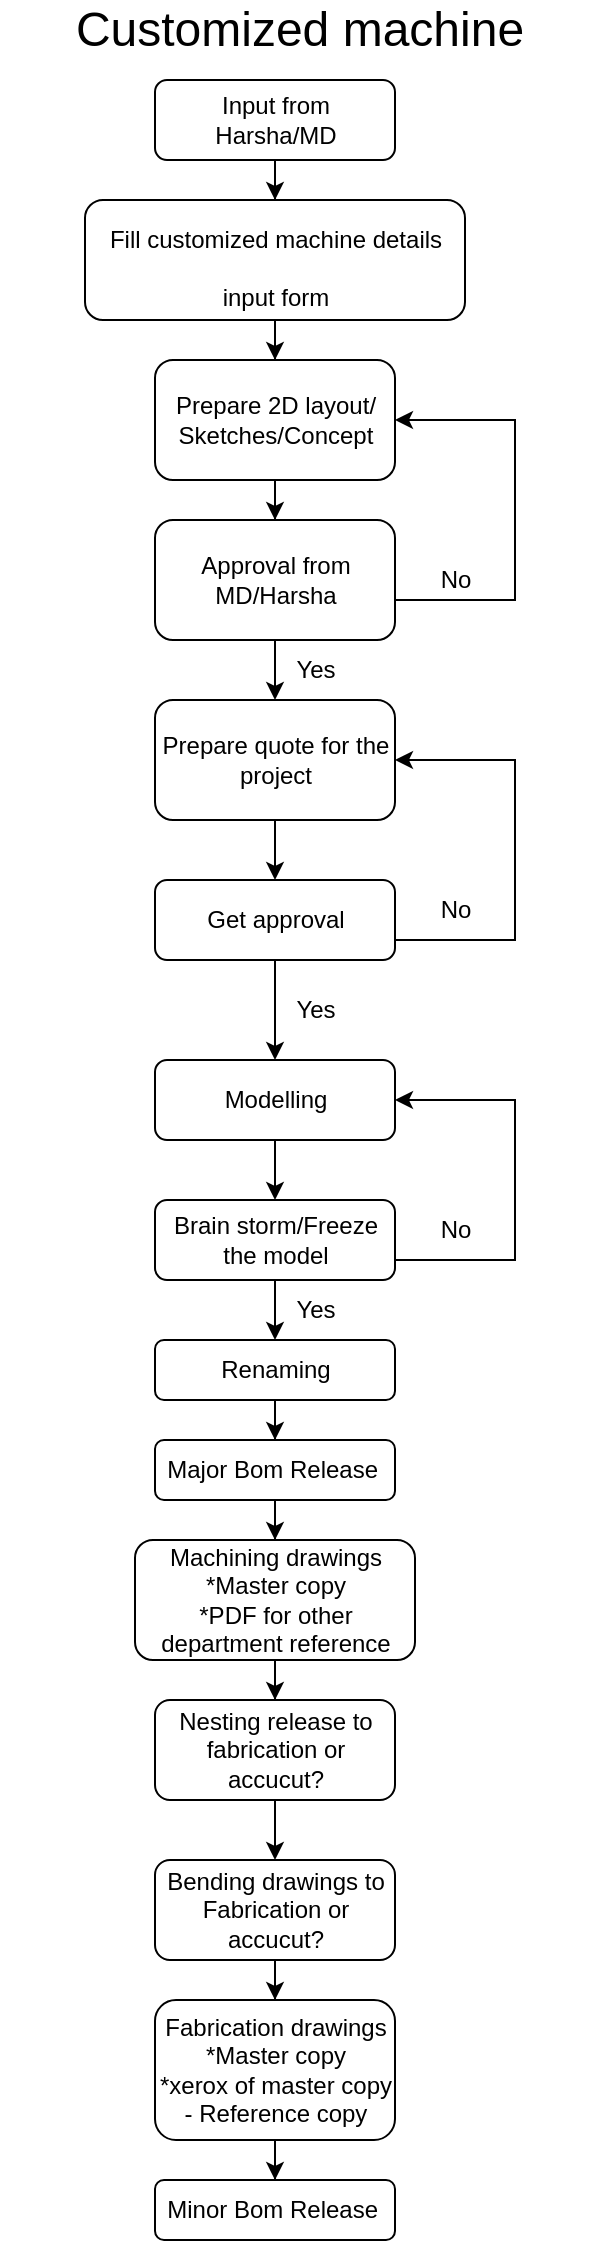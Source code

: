 <mxfile version="20.3.0" type="github">
  <diagram id="C5RBs43oDa-KdzZeNtuy" name="Page-1">
    <mxGraphModel dx="782" dy="470" grid="1" gridSize="10" guides="1" tooltips="1" connect="1" arrows="1" fold="1" page="1" pageScale="1" pageWidth="827" pageHeight="1169" math="0" shadow="0">
      <root>
        <mxCell id="WIyWlLk6GJQsqaUBKTNV-0" />
        <mxCell id="WIyWlLk6GJQsqaUBKTNV-1" parent="WIyWlLk6GJQsqaUBKTNV-0" />
        <mxCell id="jDneJU6gU1Lfz4TUf1gU-5" style="edgeStyle=orthogonalEdgeStyle;rounded=0;orthogonalLoop=1;jettySize=auto;html=1;fontSize=12;" edge="1" parent="WIyWlLk6GJQsqaUBKTNV-1" source="WIyWlLk6GJQsqaUBKTNV-3" target="jDneJU6gU1Lfz4TUf1gU-2">
          <mxGeometry relative="1" as="geometry" />
        </mxCell>
        <mxCell id="WIyWlLk6GJQsqaUBKTNV-3" value="Input from Harsha/MD" style="rounded=1;whiteSpace=wrap;html=1;fontSize=12;glass=0;strokeWidth=1;shadow=0;" parent="WIyWlLk6GJQsqaUBKTNV-1" vertex="1">
          <mxGeometry x="341.5" y="40" width="120" height="40" as="geometry" />
        </mxCell>
        <mxCell id="jDneJU6gU1Lfz4TUf1gU-0" value="&lt;font style=&quot;font-size: 24px;&quot;&gt;Customized machine&lt;/font&gt;" style="text;html=1;strokeColor=none;fillColor=none;align=center;verticalAlign=middle;whiteSpace=wrap;rounded=0;" vertex="1" parent="WIyWlLk6GJQsqaUBKTNV-1">
          <mxGeometry x="264" width="300" height="30" as="geometry" />
        </mxCell>
        <mxCell id="jDneJU6gU1Lfz4TUf1gU-4" style="edgeStyle=orthogonalEdgeStyle;rounded=0;orthogonalLoop=1;jettySize=auto;html=1;entryX=0.5;entryY=0;entryDx=0;entryDy=0;fontSize=12;" edge="1" parent="WIyWlLk6GJQsqaUBKTNV-1" source="jDneJU6gU1Lfz4TUf1gU-2" target="jDneJU6gU1Lfz4TUf1gU-3">
          <mxGeometry relative="1" as="geometry" />
        </mxCell>
        <mxCell id="jDneJU6gU1Lfz4TUf1gU-2" value="&lt;span style=&quot;font-size: 12px;&quot;&gt;Fill customized machine details input form&lt;/span&gt;" style="rounded=1;whiteSpace=wrap;html=1;fontSize=24;" vertex="1" parent="WIyWlLk6GJQsqaUBKTNV-1">
          <mxGeometry x="306.5" y="100" width="190" height="60" as="geometry" />
        </mxCell>
        <mxCell id="jDneJU6gU1Lfz4TUf1gU-7" style="edgeStyle=orthogonalEdgeStyle;rounded=0;orthogonalLoop=1;jettySize=auto;html=1;fontSize=12;" edge="1" parent="WIyWlLk6GJQsqaUBKTNV-1" source="jDneJU6gU1Lfz4TUf1gU-3" target="jDneJU6gU1Lfz4TUf1gU-6">
          <mxGeometry relative="1" as="geometry" />
        </mxCell>
        <mxCell id="jDneJU6gU1Lfz4TUf1gU-3" value="Prepare 2D layout/ Sketches/Concept" style="rounded=1;whiteSpace=wrap;html=1;fontSize=12;" vertex="1" parent="WIyWlLk6GJQsqaUBKTNV-1">
          <mxGeometry x="341.5" y="180" width="120" height="60" as="geometry" />
        </mxCell>
        <mxCell id="jDneJU6gU1Lfz4TUf1gU-8" style="edgeStyle=orthogonalEdgeStyle;rounded=0;orthogonalLoop=1;jettySize=auto;html=1;fontSize=12;entryX=1;entryY=0.5;entryDx=0;entryDy=0;" edge="1" parent="WIyWlLk6GJQsqaUBKTNV-1" source="jDneJU6gU1Lfz4TUf1gU-6" target="jDneJU6gU1Lfz4TUf1gU-3">
          <mxGeometry relative="1" as="geometry">
            <mxPoint x="611.5" y="140" as="targetPoint" />
            <Array as="points">
              <mxPoint x="521.5" y="300" />
              <mxPoint x="521.5" y="210" />
            </Array>
          </mxGeometry>
        </mxCell>
        <mxCell id="jDneJU6gU1Lfz4TUf1gU-34" style="edgeStyle=orthogonalEdgeStyle;rounded=0;orthogonalLoop=1;jettySize=auto;html=1;entryX=0.5;entryY=0;entryDx=0;entryDy=0;fontSize=12;" edge="1" parent="WIyWlLk6GJQsqaUBKTNV-1" source="jDneJU6gU1Lfz4TUf1gU-6" target="jDneJU6gU1Lfz4TUf1gU-13">
          <mxGeometry relative="1" as="geometry" />
        </mxCell>
        <mxCell id="jDneJU6gU1Lfz4TUf1gU-6" value="Approval from MD/Harsha" style="rounded=1;whiteSpace=wrap;html=1;fontSize=12;" vertex="1" parent="WIyWlLk6GJQsqaUBKTNV-1">
          <mxGeometry x="341.5" y="260" width="120" height="60" as="geometry" />
        </mxCell>
        <mxCell id="jDneJU6gU1Lfz4TUf1gU-9" value="No" style="text;html=1;strokeColor=none;fillColor=none;align=center;verticalAlign=middle;whiteSpace=wrap;rounded=0;fontSize=12;" vertex="1" parent="WIyWlLk6GJQsqaUBKTNV-1">
          <mxGeometry x="461.5" y="275" width="60" height="30" as="geometry" />
        </mxCell>
        <mxCell id="jDneJU6gU1Lfz4TUf1gU-11" value="Yes" style="text;html=1;strokeColor=none;fillColor=none;align=center;verticalAlign=middle;whiteSpace=wrap;rounded=0;fontSize=12;" vertex="1" parent="WIyWlLk6GJQsqaUBKTNV-1">
          <mxGeometry x="391.5" y="320" width="60" height="30" as="geometry" />
        </mxCell>
        <mxCell id="jDneJU6gU1Lfz4TUf1gU-22" style="edgeStyle=orthogonalEdgeStyle;rounded=0;orthogonalLoop=1;jettySize=auto;html=1;fontSize=12;entryX=0.5;entryY=0;entryDx=0;entryDy=0;" edge="1" parent="WIyWlLk6GJQsqaUBKTNV-1" source="jDneJU6gU1Lfz4TUf1gU-14" target="jDneJU6gU1Lfz4TUf1gU-23">
          <mxGeometry relative="1" as="geometry">
            <mxPoint x="401.5" y="640" as="targetPoint" />
          </mxGeometry>
        </mxCell>
        <mxCell id="jDneJU6gU1Lfz4TUf1gU-36" style="edgeStyle=orthogonalEdgeStyle;rounded=0;orthogonalLoop=1;jettySize=auto;html=1;entryX=1;entryY=0.5;entryDx=0;entryDy=0;fontSize=12;" edge="1" parent="WIyWlLk6GJQsqaUBKTNV-1" source="jDneJU6gU1Lfz4TUf1gU-14" target="jDneJU6gU1Lfz4TUf1gU-13">
          <mxGeometry relative="1" as="geometry">
            <Array as="points">
              <mxPoint x="521.5" y="470" />
              <mxPoint x="521.5" y="380" />
            </Array>
          </mxGeometry>
        </mxCell>
        <mxCell id="jDneJU6gU1Lfz4TUf1gU-14" value="Get approval" style="rounded=1;whiteSpace=wrap;html=1;fontSize=12;" vertex="1" parent="WIyWlLk6GJQsqaUBKTNV-1">
          <mxGeometry x="341.5" y="440" width="120" height="40" as="geometry" />
        </mxCell>
        <mxCell id="jDneJU6gU1Lfz4TUf1gU-17" value="No" style="text;html=1;strokeColor=none;fillColor=none;align=center;verticalAlign=middle;whiteSpace=wrap;rounded=0;fontSize=12;" vertex="1" parent="WIyWlLk6GJQsqaUBKTNV-1">
          <mxGeometry x="461.5" y="440" width="60" height="30" as="geometry" />
        </mxCell>
        <mxCell id="jDneJU6gU1Lfz4TUf1gU-44" style="edgeStyle=orthogonalEdgeStyle;rounded=0;orthogonalLoop=1;jettySize=auto;html=1;fontSize=12;" edge="1" parent="WIyWlLk6GJQsqaUBKTNV-1" source="jDneJU6gU1Lfz4TUf1gU-23" target="jDneJU6gU1Lfz4TUf1gU-42">
          <mxGeometry relative="1" as="geometry" />
        </mxCell>
        <mxCell id="jDneJU6gU1Lfz4TUf1gU-23" value="Modelling" style="rounded=1;whiteSpace=wrap;html=1;fontSize=12;" vertex="1" parent="WIyWlLk6GJQsqaUBKTNV-1">
          <mxGeometry x="341.5" y="530" width="120" height="40" as="geometry" />
        </mxCell>
        <mxCell id="jDneJU6gU1Lfz4TUf1gU-24" value="Yes" style="text;html=1;strokeColor=none;fillColor=none;align=center;verticalAlign=middle;whiteSpace=wrap;rounded=0;fontSize=12;" vertex="1" parent="WIyWlLk6GJQsqaUBKTNV-1">
          <mxGeometry x="391.5" y="490" width="60" height="30" as="geometry" />
        </mxCell>
        <mxCell id="jDneJU6gU1Lfz4TUf1gU-39" style="edgeStyle=orthogonalEdgeStyle;rounded=0;orthogonalLoop=1;jettySize=auto;html=1;entryX=0.5;entryY=0;entryDx=0;entryDy=0;fontSize=12;" edge="1" parent="WIyWlLk6GJQsqaUBKTNV-1" source="jDneJU6gU1Lfz4TUf1gU-25" target="jDneJU6gU1Lfz4TUf1gU-27">
          <mxGeometry relative="1" as="geometry" />
        </mxCell>
        <mxCell id="jDneJU6gU1Lfz4TUf1gU-25" value="Major Bom Release&amp;nbsp;" style="rounded=1;whiteSpace=wrap;html=1;fontSize=12;" vertex="1" parent="WIyWlLk6GJQsqaUBKTNV-1">
          <mxGeometry x="341.5" y="720" width="120" height="30" as="geometry" />
        </mxCell>
        <mxCell id="jDneJU6gU1Lfz4TUf1gU-37" style="edgeStyle=orthogonalEdgeStyle;rounded=0;orthogonalLoop=1;jettySize=auto;html=1;fontSize=12;" edge="1" parent="WIyWlLk6GJQsqaUBKTNV-1" source="jDneJU6gU1Lfz4TUf1gU-27" target="jDneJU6gU1Lfz4TUf1gU-28">
          <mxGeometry relative="1" as="geometry" />
        </mxCell>
        <mxCell id="jDneJU6gU1Lfz4TUf1gU-27" value="Machining drawings&lt;br&gt;*Master copy&lt;br&gt;*PDF for other department reference" style="rounded=1;whiteSpace=wrap;html=1;fontSize=12;" vertex="1" parent="WIyWlLk6GJQsqaUBKTNV-1">
          <mxGeometry x="331.5" y="770" width="140" height="60" as="geometry" />
        </mxCell>
        <mxCell id="jDneJU6gU1Lfz4TUf1gU-49" style="edgeStyle=orthogonalEdgeStyle;rounded=0;orthogonalLoop=1;jettySize=auto;html=1;fontSize=12;" edge="1" parent="WIyWlLk6GJQsqaUBKTNV-1" source="jDneJU6gU1Lfz4TUf1gU-28" target="jDneJU6gU1Lfz4TUf1gU-30">
          <mxGeometry relative="1" as="geometry">
            <mxPoint x="401.5" y="840" as="targetPoint" />
          </mxGeometry>
        </mxCell>
        <mxCell id="jDneJU6gU1Lfz4TUf1gU-28" value="Nesting release to fabrication or accucut?" style="rounded=1;whiteSpace=wrap;html=1;fontSize=12;" vertex="1" parent="WIyWlLk6GJQsqaUBKTNV-1">
          <mxGeometry x="341.5" y="850" width="120" height="50" as="geometry" />
        </mxCell>
        <mxCell id="jDneJU6gU1Lfz4TUf1gU-41" style="edgeStyle=orthogonalEdgeStyle;rounded=0;orthogonalLoop=1;jettySize=auto;html=1;fontSize=12;" edge="1" parent="WIyWlLk6GJQsqaUBKTNV-1" source="jDneJU6gU1Lfz4TUf1gU-30" target="jDneJU6gU1Lfz4TUf1gU-40">
          <mxGeometry relative="1" as="geometry" />
        </mxCell>
        <mxCell id="jDneJU6gU1Lfz4TUf1gU-30" value="Bending drawings to Fabrication or accucut?" style="rounded=1;whiteSpace=wrap;html=1;fontSize=12;" vertex="1" parent="WIyWlLk6GJQsqaUBKTNV-1">
          <mxGeometry x="341.5" y="930" width="120" height="50" as="geometry" />
        </mxCell>
        <mxCell id="jDneJU6gU1Lfz4TUf1gU-35" style="edgeStyle=orthogonalEdgeStyle;rounded=0;orthogonalLoop=1;jettySize=auto;html=1;fontSize=12;" edge="1" parent="WIyWlLk6GJQsqaUBKTNV-1" source="jDneJU6gU1Lfz4TUf1gU-13" target="jDneJU6gU1Lfz4TUf1gU-14">
          <mxGeometry relative="1" as="geometry" />
        </mxCell>
        <mxCell id="jDneJU6gU1Lfz4TUf1gU-13" value="Prepare quote for the project" style="rounded=1;whiteSpace=wrap;html=1;fontSize=12;" vertex="1" parent="WIyWlLk6GJQsqaUBKTNV-1">
          <mxGeometry x="341.5" y="350" width="120" height="60" as="geometry" />
        </mxCell>
        <mxCell id="jDneJU6gU1Lfz4TUf1gU-58" style="edgeStyle=orthogonalEdgeStyle;rounded=0;orthogonalLoop=1;jettySize=auto;html=1;fontSize=12;" edge="1" parent="WIyWlLk6GJQsqaUBKTNV-1" source="jDneJU6gU1Lfz4TUf1gU-40" target="jDneJU6gU1Lfz4TUf1gU-57">
          <mxGeometry relative="1" as="geometry" />
        </mxCell>
        <mxCell id="jDneJU6gU1Lfz4TUf1gU-40" value="Fabrication drawings&lt;br&gt;*Master copy&lt;br&gt;*xerox of master copy - Reference copy" style="rounded=1;whiteSpace=wrap;html=1;fontSize=12;" vertex="1" parent="WIyWlLk6GJQsqaUBKTNV-1">
          <mxGeometry x="341.5" y="1000" width="120" height="70" as="geometry" />
        </mxCell>
        <mxCell id="jDneJU6gU1Lfz4TUf1gU-46" style="edgeStyle=orthogonalEdgeStyle;rounded=0;orthogonalLoop=1;jettySize=auto;html=1;entryX=1;entryY=0.5;entryDx=0;entryDy=0;fontSize=12;" edge="1" parent="WIyWlLk6GJQsqaUBKTNV-1" source="jDneJU6gU1Lfz4TUf1gU-42" target="jDneJU6gU1Lfz4TUf1gU-23">
          <mxGeometry relative="1" as="geometry">
            <Array as="points">
              <mxPoint x="521.5" y="630" />
              <mxPoint x="521.5" y="550" />
            </Array>
          </mxGeometry>
        </mxCell>
        <mxCell id="jDneJU6gU1Lfz4TUf1gU-55" style="edgeStyle=orthogonalEdgeStyle;rounded=0;orthogonalLoop=1;jettySize=auto;html=1;fontSize=12;" edge="1" parent="WIyWlLk6GJQsqaUBKTNV-1" source="jDneJU6gU1Lfz4TUf1gU-42" target="jDneJU6gU1Lfz4TUf1gU-54">
          <mxGeometry relative="1" as="geometry" />
        </mxCell>
        <mxCell id="jDneJU6gU1Lfz4TUf1gU-42" value="Brain storm/Freeze the model" style="rounded=1;whiteSpace=wrap;html=1;fontSize=12;" vertex="1" parent="WIyWlLk6GJQsqaUBKTNV-1">
          <mxGeometry x="341.5" y="600" width="120" height="40" as="geometry" />
        </mxCell>
        <mxCell id="jDneJU6gU1Lfz4TUf1gU-45" value="Yes" style="text;html=1;strokeColor=none;fillColor=none;align=center;verticalAlign=middle;whiteSpace=wrap;rounded=0;fontSize=12;" vertex="1" parent="WIyWlLk6GJQsqaUBKTNV-1">
          <mxGeometry x="391.5" y="640" width="60" height="30" as="geometry" />
        </mxCell>
        <mxCell id="jDneJU6gU1Lfz4TUf1gU-47" value="No" style="text;html=1;strokeColor=none;fillColor=none;align=center;verticalAlign=middle;whiteSpace=wrap;rounded=0;fontSize=12;" vertex="1" parent="WIyWlLk6GJQsqaUBKTNV-1">
          <mxGeometry x="461.5" y="600" width="60" height="30" as="geometry" />
        </mxCell>
        <mxCell id="jDneJU6gU1Lfz4TUf1gU-56" style="edgeStyle=orthogonalEdgeStyle;rounded=0;orthogonalLoop=1;jettySize=auto;html=1;fontSize=12;" edge="1" parent="WIyWlLk6GJQsqaUBKTNV-1" source="jDneJU6gU1Lfz4TUf1gU-54" target="jDneJU6gU1Lfz4TUf1gU-25">
          <mxGeometry relative="1" as="geometry" />
        </mxCell>
        <mxCell id="jDneJU6gU1Lfz4TUf1gU-54" value="Renaming" style="rounded=1;whiteSpace=wrap;html=1;fontSize=12;" vertex="1" parent="WIyWlLk6GJQsqaUBKTNV-1">
          <mxGeometry x="341.5" y="670" width="120" height="30" as="geometry" />
        </mxCell>
        <mxCell id="jDneJU6gU1Lfz4TUf1gU-57" value="Minor Bom Release&amp;nbsp;" style="rounded=1;whiteSpace=wrap;html=1;fontSize=12;" vertex="1" parent="WIyWlLk6GJQsqaUBKTNV-1">
          <mxGeometry x="341.5" y="1090" width="120" height="30" as="geometry" />
        </mxCell>
      </root>
    </mxGraphModel>
  </diagram>
</mxfile>
